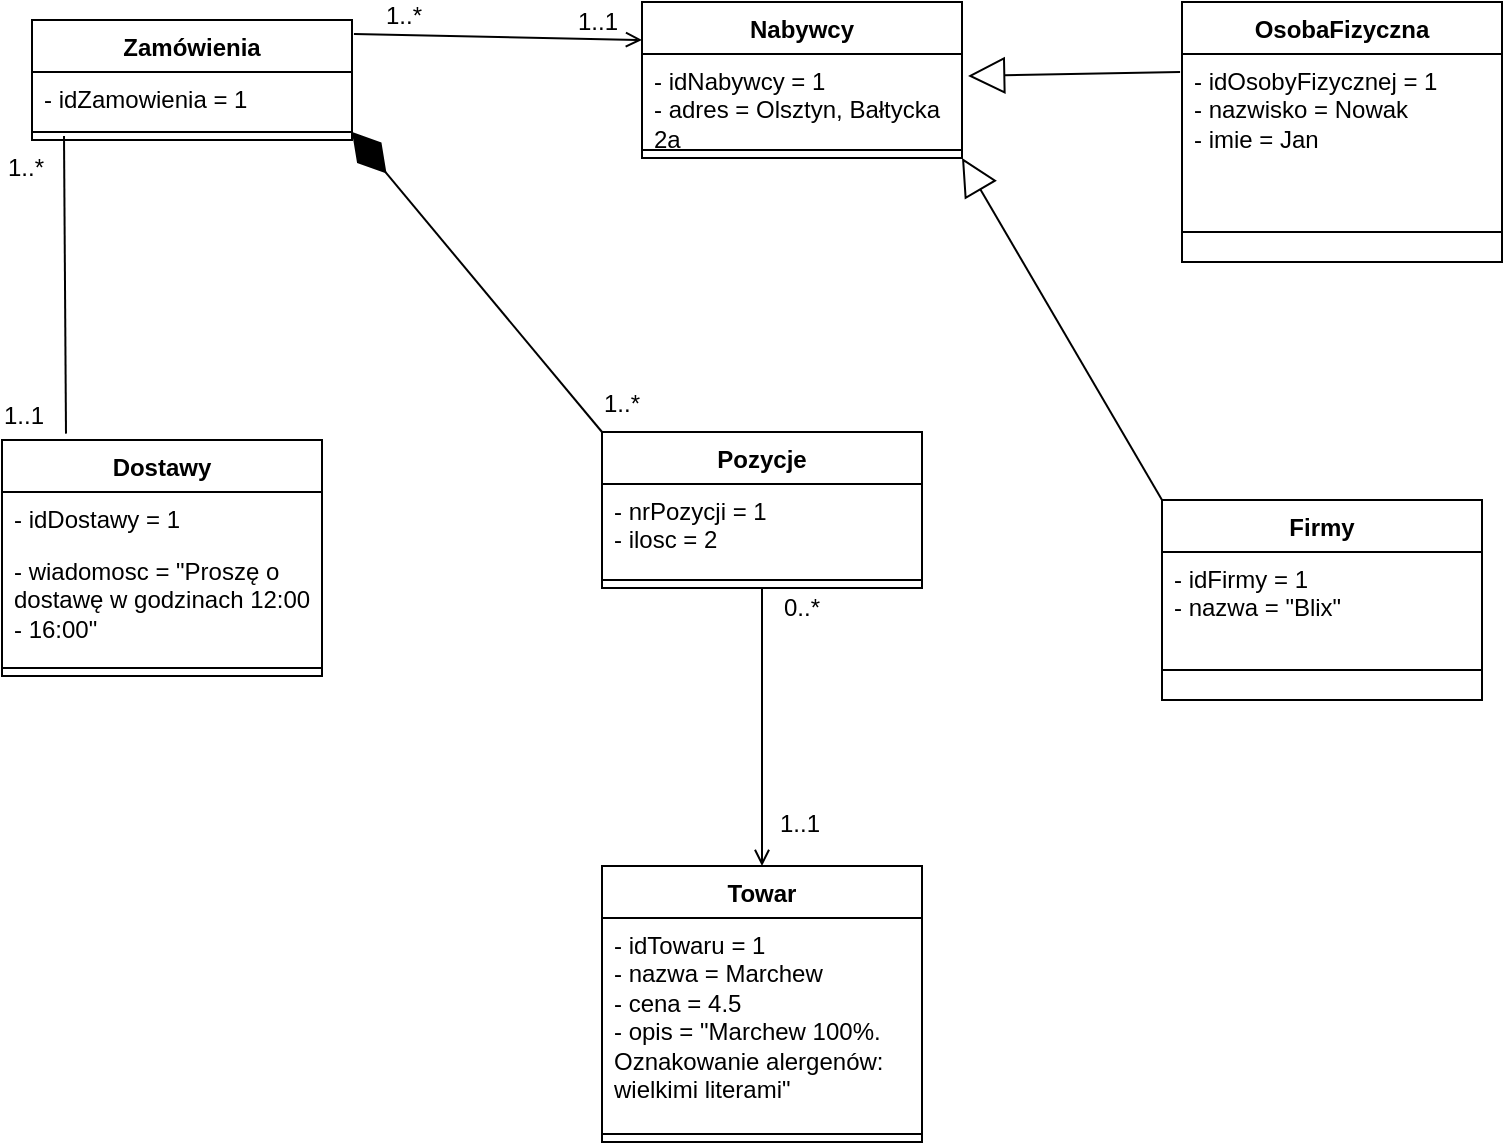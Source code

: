 <mxfile version="24.4.13" type="device">
  <diagram name="Strona-1" id="Km1XW9D9qIXR1fNAnSBt">
    <mxGraphModel dx="1620" dy="781" grid="1" gridSize="10" guides="1" tooltips="1" connect="1" arrows="1" fold="1" page="1" pageScale="1" pageWidth="827" pageHeight="1169" math="0" shadow="0">
      <root>
        <mxCell id="0" />
        <mxCell id="1" parent="0" />
        <mxCell id="k9vIDkuSbRLhK8Y41iWG-72" value="Zamówienia" style="swimlane;fontStyle=1;align=center;verticalAlign=top;childLayout=stackLayout;horizontal=1;startSize=26;horizontalStack=0;resizeParent=1;resizeParentMax=0;resizeLast=0;collapsible=1;marginBottom=0;whiteSpace=wrap;html=1;" vertex="1" parent="1">
          <mxGeometry x="102" y="49" width="160" height="60" as="geometry" />
        </mxCell>
        <mxCell id="k9vIDkuSbRLhK8Y41iWG-73" value="- idZamowienia = 1" style="text;strokeColor=none;fillColor=none;align=left;verticalAlign=top;spacingLeft=4;spacingRight=4;overflow=hidden;rotatable=0;points=[[0,0.5],[1,0.5]];portConstraint=eastwest;whiteSpace=wrap;html=1;" vertex="1" parent="k9vIDkuSbRLhK8Y41iWG-72">
          <mxGeometry y="26" width="160" height="26" as="geometry" />
        </mxCell>
        <mxCell id="k9vIDkuSbRLhK8Y41iWG-74" value="" style="line;strokeWidth=1;fillColor=none;align=left;verticalAlign=middle;spacingTop=-1;spacingLeft=3;spacingRight=3;rotatable=0;labelPosition=right;points=[];portConstraint=eastwest;strokeColor=inherit;" vertex="1" parent="k9vIDkuSbRLhK8Y41iWG-72">
          <mxGeometry y="52" width="160" height="8" as="geometry" />
        </mxCell>
        <mxCell id="k9vIDkuSbRLhK8Y41iWG-75" value="Nabywcy" style="swimlane;fontStyle=1;align=center;verticalAlign=top;childLayout=stackLayout;horizontal=1;startSize=26;horizontalStack=0;resizeParent=1;resizeParentMax=0;resizeLast=0;collapsible=1;marginBottom=0;whiteSpace=wrap;html=1;" vertex="1" parent="1">
          <mxGeometry x="407" y="40" width="160" height="78" as="geometry" />
        </mxCell>
        <mxCell id="k9vIDkuSbRLhK8Y41iWG-76" value="- idNabywcy = 1&lt;div&gt;- adres = Olsztyn, Bałtycka 2a&lt;/div&gt;" style="text;strokeColor=none;fillColor=none;align=left;verticalAlign=top;spacingLeft=4;spacingRight=4;overflow=hidden;rotatable=0;points=[[0,0.5],[1,0.5]];portConstraint=eastwest;whiteSpace=wrap;html=1;" vertex="1" parent="k9vIDkuSbRLhK8Y41iWG-75">
          <mxGeometry y="26" width="160" height="44" as="geometry" />
        </mxCell>
        <mxCell id="k9vIDkuSbRLhK8Y41iWG-77" value="" style="line;strokeWidth=1;fillColor=none;align=left;verticalAlign=middle;spacingTop=-1;spacingLeft=3;spacingRight=3;rotatable=0;labelPosition=right;points=[];portConstraint=eastwest;strokeColor=inherit;" vertex="1" parent="k9vIDkuSbRLhK8Y41iWG-75">
          <mxGeometry y="70" width="160" height="8" as="geometry" />
        </mxCell>
        <mxCell id="k9vIDkuSbRLhK8Y41iWG-78" value="OsobaFizyczna" style="swimlane;fontStyle=1;align=center;verticalAlign=top;childLayout=stackLayout;horizontal=1;startSize=26;horizontalStack=0;resizeParent=1;resizeParentMax=0;resizeLast=0;collapsible=1;marginBottom=0;whiteSpace=wrap;html=1;" vertex="1" parent="1">
          <mxGeometry x="677" y="40" width="160" height="130" as="geometry" />
        </mxCell>
        <mxCell id="k9vIDkuSbRLhK8Y41iWG-79" value="- idOsobyFizycznej = 1&lt;div&gt;- nazwisko = Nowak&lt;/div&gt;&lt;div&gt;- imie = Jan&lt;/div&gt;" style="text;strokeColor=none;fillColor=none;align=left;verticalAlign=top;spacingLeft=4;spacingRight=4;overflow=hidden;rotatable=0;points=[[0,0.5],[1,0.5]];portConstraint=eastwest;whiteSpace=wrap;html=1;" vertex="1" parent="k9vIDkuSbRLhK8Y41iWG-78">
          <mxGeometry y="26" width="160" height="74" as="geometry" />
        </mxCell>
        <mxCell id="k9vIDkuSbRLhK8Y41iWG-80" value="" style="line;strokeWidth=1;fillColor=none;align=left;verticalAlign=middle;spacingTop=-1;spacingLeft=3;spacingRight=3;rotatable=0;labelPosition=right;points=[];portConstraint=eastwest;strokeColor=inherit;" vertex="1" parent="k9vIDkuSbRLhK8Y41iWG-78">
          <mxGeometry y="100" width="160" height="30" as="geometry" />
        </mxCell>
        <mxCell id="k9vIDkuSbRLhK8Y41iWG-81" value="Dostawy" style="swimlane;fontStyle=1;align=center;verticalAlign=top;childLayout=stackLayout;horizontal=1;startSize=26;horizontalStack=0;resizeParent=1;resizeParentMax=0;resizeLast=0;collapsible=1;marginBottom=0;whiteSpace=wrap;html=1;" vertex="1" parent="1">
          <mxGeometry x="87" y="259" width="160" height="118" as="geometry" />
        </mxCell>
        <mxCell id="k9vIDkuSbRLhK8Y41iWG-82" value="- idDostawy = 1" style="text;strokeColor=none;fillColor=none;align=left;verticalAlign=top;spacingLeft=4;spacingRight=4;overflow=hidden;rotatable=0;points=[[0,0.5],[1,0.5]];portConstraint=eastwest;whiteSpace=wrap;html=1;" vertex="1" parent="k9vIDkuSbRLhK8Y41iWG-81">
          <mxGeometry y="26" width="160" height="26" as="geometry" />
        </mxCell>
        <mxCell id="k9vIDkuSbRLhK8Y41iWG-83" value="- wiadomosc = &quot;Proszę o dostawę w godzinach 12:00 - 16:00&quot;" style="text;strokeColor=none;fillColor=none;align=left;verticalAlign=top;spacingLeft=4;spacingRight=4;overflow=hidden;rotatable=0;points=[[0,0.5],[1,0.5]];portConstraint=eastwest;whiteSpace=wrap;html=1;" vertex="1" parent="k9vIDkuSbRLhK8Y41iWG-81">
          <mxGeometry y="52" width="160" height="58" as="geometry" />
        </mxCell>
        <mxCell id="k9vIDkuSbRLhK8Y41iWG-84" value="" style="line;strokeWidth=1;fillColor=none;align=left;verticalAlign=middle;spacingTop=-1;spacingLeft=3;spacingRight=3;rotatable=0;labelPosition=right;points=[];portConstraint=eastwest;strokeColor=inherit;" vertex="1" parent="k9vIDkuSbRLhK8Y41iWG-81">
          <mxGeometry y="110" width="160" height="8" as="geometry" />
        </mxCell>
        <mxCell id="k9vIDkuSbRLhK8Y41iWG-85" value="Firmy" style="swimlane;fontStyle=1;align=center;verticalAlign=top;childLayout=stackLayout;horizontal=1;startSize=26;horizontalStack=0;resizeParent=1;resizeParentMax=0;resizeLast=0;collapsible=1;marginBottom=0;whiteSpace=wrap;html=1;" vertex="1" parent="1">
          <mxGeometry x="667" y="289" width="160" height="100" as="geometry" />
        </mxCell>
        <mxCell id="k9vIDkuSbRLhK8Y41iWG-86" value="- idFirmy = 1&lt;div&gt;- nazwa = &quot;Blix&quot;&lt;/div&gt;" style="text;strokeColor=none;fillColor=none;align=left;verticalAlign=top;spacingLeft=4;spacingRight=4;overflow=hidden;rotatable=0;points=[[0,0.5],[1,0.5]];portConstraint=eastwest;whiteSpace=wrap;html=1;" vertex="1" parent="k9vIDkuSbRLhK8Y41iWG-85">
          <mxGeometry y="26" width="160" height="44" as="geometry" />
        </mxCell>
        <mxCell id="k9vIDkuSbRLhK8Y41iWG-87" value="" style="line;strokeWidth=1;fillColor=none;align=left;verticalAlign=middle;spacingTop=-1;spacingLeft=3;spacingRight=3;rotatable=0;labelPosition=right;points=[];portConstraint=eastwest;strokeColor=inherit;" vertex="1" parent="k9vIDkuSbRLhK8Y41iWG-85">
          <mxGeometry y="70" width="160" height="30" as="geometry" />
        </mxCell>
        <mxCell id="k9vIDkuSbRLhK8Y41iWG-88" value="Pozycje" style="swimlane;fontStyle=1;align=center;verticalAlign=top;childLayout=stackLayout;horizontal=1;startSize=26;horizontalStack=0;resizeParent=1;resizeParentMax=0;resizeLast=0;collapsible=1;marginBottom=0;whiteSpace=wrap;html=1;" vertex="1" parent="1">
          <mxGeometry x="387" y="255" width="160" height="78" as="geometry" />
        </mxCell>
        <mxCell id="k9vIDkuSbRLhK8Y41iWG-89" value="- nrPozycji = 1&lt;div&gt;- ilosc = 2&lt;/div&gt;&lt;div&gt;&lt;br&gt;&lt;/div&gt;" style="text;strokeColor=none;fillColor=none;align=left;verticalAlign=top;spacingLeft=4;spacingRight=4;overflow=hidden;rotatable=0;points=[[0,0.5],[1,0.5]];portConstraint=eastwest;whiteSpace=wrap;html=1;" vertex="1" parent="k9vIDkuSbRLhK8Y41iWG-88">
          <mxGeometry y="26" width="160" height="44" as="geometry" />
        </mxCell>
        <mxCell id="k9vIDkuSbRLhK8Y41iWG-90" value="" style="line;strokeWidth=1;fillColor=none;align=left;verticalAlign=middle;spacingTop=-1;spacingLeft=3;spacingRight=3;rotatable=0;labelPosition=right;points=[];portConstraint=eastwest;strokeColor=inherit;" vertex="1" parent="k9vIDkuSbRLhK8Y41iWG-88">
          <mxGeometry y="70" width="160" height="8" as="geometry" />
        </mxCell>
        <mxCell id="k9vIDkuSbRLhK8Y41iWG-91" value="Towar" style="swimlane;fontStyle=1;align=center;verticalAlign=top;childLayout=stackLayout;horizontal=1;startSize=26;horizontalStack=0;resizeParent=1;resizeParentMax=0;resizeLast=0;collapsible=1;marginBottom=0;whiteSpace=wrap;html=1;" vertex="1" parent="1">
          <mxGeometry x="387" y="472" width="160" height="138" as="geometry" />
        </mxCell>
        <mxCell id="k9vIDkuSbRLhK8Y41iWG-92" value="- idTowaru = 1&lt;div&gt;- nazwa = Marchew&lt;/div&gt;&lt;div&gt;- cena = 4.5&lt;/div&gt;&lt;div&gt;- opis = &quot;Marchew 100%. Oznakowanie alergenów: wielkimi literami&quot;&lt;/div&gt;&lt;div&gt;&lt;br&gt;&lt;/div&gt;" style="text;strokeColor=none;fillColor=none;align=left;verticalAlign=top;spacingLeft=4;spacingRight=4;overflow=hidden;rotatable=0;points=[[0,0.5],[1,0.5]];portConstraint=eastwest;whiteSpace=wrap;html=1;" vertex="1" parent="k9vIDkuSbRLhK8Y41iWG-91">
          <mxGeometry y="26" width="160" height="104" as="geometry" />
        </mxCell>
        <mxCell id="k9vIDkuSbRLhK8Y41iWG-93" value="" style="line;strokeWidth=1;fillColor=none;align=left;verticalAlign=middle;spacingTop=-1;spacingLeft=3;spacingRight=3;rotatable=0;labelPosition=right;points=[];portConstraint=eastwest;strokeColor=inherit;" vertex="1" parent="k9vIDkuSbRLhK8Y41iWG-91">
          <mxGeometry y="130" width="160" height="8" as="geometry" />
        </mxCell>
        <mxCell id="k9vIDkuSbRLhK8Y41iWG-94" value="" style="endArrow=open;html=1;rounded=0;exitX=1.006;exitY=0.116;exitDx=0;exitDy=0;exitPerimeter=0;" edge="1" parent="1" source="k9vIDkuSbRLhK8Y41iWG-72">
          <mxGeometry relative="1" as="geometry">
            <mxPoint x="277" y="59" as="sourcePoint" />
            <mxPoint x="407" y="59" as="targetPoint" />
          </mxGeometry>
        </mxCell>
        <mxCell id="k9vIDkuSbRLhK8Y41iWG-95" value="1..*" style="resizable=0;html=1;whiteSpace=wrap;align=left;verticalAlign=bottom;" connectable="0" vertex="1" parent="k9vIDkuSbRLhK8Y41iWG-94">
          <mxGeometry x="-1" relative="1" as="geometry">
            <mxPoint x="14" as="offset" />
          </mxGeometry>
        </mxCell>
        <mxCell id="k9vIDkuSbRLhK8Y41iWG-96" value="1..1" style="resizable=0;html=1;whiteSpace=wrap;align=right;verticalAlign=bottom;" connectable="0" vertex="1" parent="k9vIDkuSbRLhK8Y41iWG-94">
          <mxGeometry x="1" relative="1" as="geometry">
            <mxPoint x="-10" as="offset" />
          </mxGeometry>
        </mxCell>
        <mxCell id="k9vIDkuSbRLhK8Y41iWG-97" value="" style="endArrow=none;html=1;rounded=0;exitX=0.1;exitY=0.75;exitDx=0;exitDy=0;exitPerimeter=0;entryX=0.2;entryY=-0.027;entryDx=0;entryDy=0;entryPerimeter=0;" edge="1" parent="1" source="k9vIDkuSbRLhK8Y41iWG-74" target="k9vIDkuSbRLhK8Y41iWG-81">
          <mxGeometry relative="1" as="geometry">
            <mxPoint x="117.04" y="135" as="sourcePoint" />
            <mxPoint x="254" y="179" as="targetPoint" />
          </mxGeometry>
        </mxCell>
        <mxCell id="k9vIDkuSbRLhK8Y41iWG-98" value="1..*" style="resizable=0;html=1;whiteSpace=wrap;align=left;verticalAlign=bottom;" connectable="0" vertex="1" parent="k9vIDkuSbRLhK8Y41iWG-97">
          <mxGeometry x="-1" relative="1" as="geometry">
            <mxPoint x="-30" y="24" as="offset" />
          </mxGeometry>
        </mxCell>
        <mxCell id="k9vIDkuSbRLhK8Y41iWG-99" value="1..1" style="resizable=0;html=1;whiteSpace=wrap;align=right;verticalAlign=bottom;" connectable="0" vertex="1" parent="k9vIDkuSbRLhK8Y41iWG-97">
          <mxGeometry x="1" relative="1" as="geometry">
            <mxPoint x="-10" as="offset" />
          </mxGeometry>
        </mxCell>
        <mxCell id="k9vIDkuSbRLhK8Y41iWG-100" value="" style="endArrow=open;html=1;rounded=0;exitX=0.5;exitY=1;exitDx=0;exitDy=0;entryX=0.5;entryY=0;entryDx=0;entryDy=0;" edge="1" parent="1" source="k9vIDkuSbRLhK8Y41iWG-88" target="k9vIDkuSbRLhK8Y41iWG-91">
          <mxGeometry relative="1" as="geometry">
            <mxPoint x="471.96" y="378.234" as="sourcePoint" />
            <mxPoint x="628" y="500" as="targetPoint" />
          </mxGeometry>
        </mxCell>
        <mxCell id="k9vIDkuSbRLhK8Y41iWG-101" value="0..*" style="resizable=0;html=1;whiteSpace=wrap;align=left;verticalAlign=bottom;" connectable="0" vertex="1" parent="k9vIDkuSbRLhK8Y41iWG-100">
          <mxGeometry x="-1" relative="1" as="geometry">
            <mxPoint x="9" y="18" as="offset" />
          </mxGeometry>
        </mxCell>
        <mxCell id="k9vIDkuSbRLhK8Y41iWG-102" value="1..1" style="resizable=0;html=1;whiteSpace=wrap;align=right;verticalAlign=bottom;" connectable="0" vertex="1" parent="k9vIDkuSbRLhK8Y41iWG-100">
          <mxGeometry x="1" relative="1" as="geometry">
            <mxPoint x="30" y="-13" as="offset" />
          </mxGeometry>
        </mxCell>
        <mxCell id="k9vIDkuSbRLhK8Y41iWG-103" value="" style="endArrow=block;endSize=16;endFill=0;html=1;rounded=0;exitX=0;exitY=0;exitDx=0;exitDy=0;entryX=1;entryY=1;entryDx=0;entryDy=0;" edge="1" parent="1" source="k9vIDkuSbRLhK8Y41iWG-85" target="k9vIDkuSbRLhK8Y41iWG-75">
          <mxGeometry width="160" relative="1" as="geometry">
            <mxPoint x="340" y="410" as="sourcePoint" />
            <mxPoint x="566.04" y="161.008" as="targetPoint" />
          </mxGeometry>
        </mxCell>
        <mxCell id="k9vIDkuSbRLhK8Y41iWG-104" value="" style="endArrow=block;endSize=16;endFill=0;html=1;rounded=0;exitX=-0.006;exitY=0.122;exitDx=0;exitDy=0;entryX=1.019;entryY=0.25;entryDx=0;entryDy=0;entryPerimeter=0;exitPerimeter=0;" edge="1" parent="1" source="k9vIDkuSbRLhK8Y41iWG-79" target="k9vIDkuSbRLhK8Y41iWG-76">
          <mxGeometry width="160" relative="1" as="geometry">
            <mxPoint x="677" y="299" as="sourcePoint" />
            <mxPoint x="576" y="171" as="targetPoint" />
          </mxGeometry>
        </mxCell>
        <mxCell id="k9vIDkuSbRLhK8Y41iWG-105" value="" style="endArrow=diamondThin;endFill=1;endSize=24;html=1;rounded=0;exitX=0;exitY=0;exitDx=0;exitDy=0;entryX=1;entryY=1.154;entryDx=0;entryDy=0;entryPerimeter=0;" edge="1" parent="1" source="k9vIDkuSbRLhK8Y41iWG-88" target="k9vIDkuSbRLhK8Y41iWG-73">
          <mxGeometry width="160" relative="1" as="geometry">
            <mxPoint x="310" y="410" as="sourcePoint" />
            <mxPoint x="470" y="410" as="targetPoint" />
          </mxGeometry>
        </mxCell>
        <mxCell id="k9vIDkuSbRLhK8Y41iWG-106" value="1..*" style="resizable=0;html=1;whiteSpace=wrap;align=right;verticalAlign=bottom;" connectable="0" vertex="1" parent="1">
          <mxGeometry x="407.002" y="249.997" as="geometry" />
        </mxCell>
      </root>
    </mxGraphModel>
  </diagram>
</mxfile>
